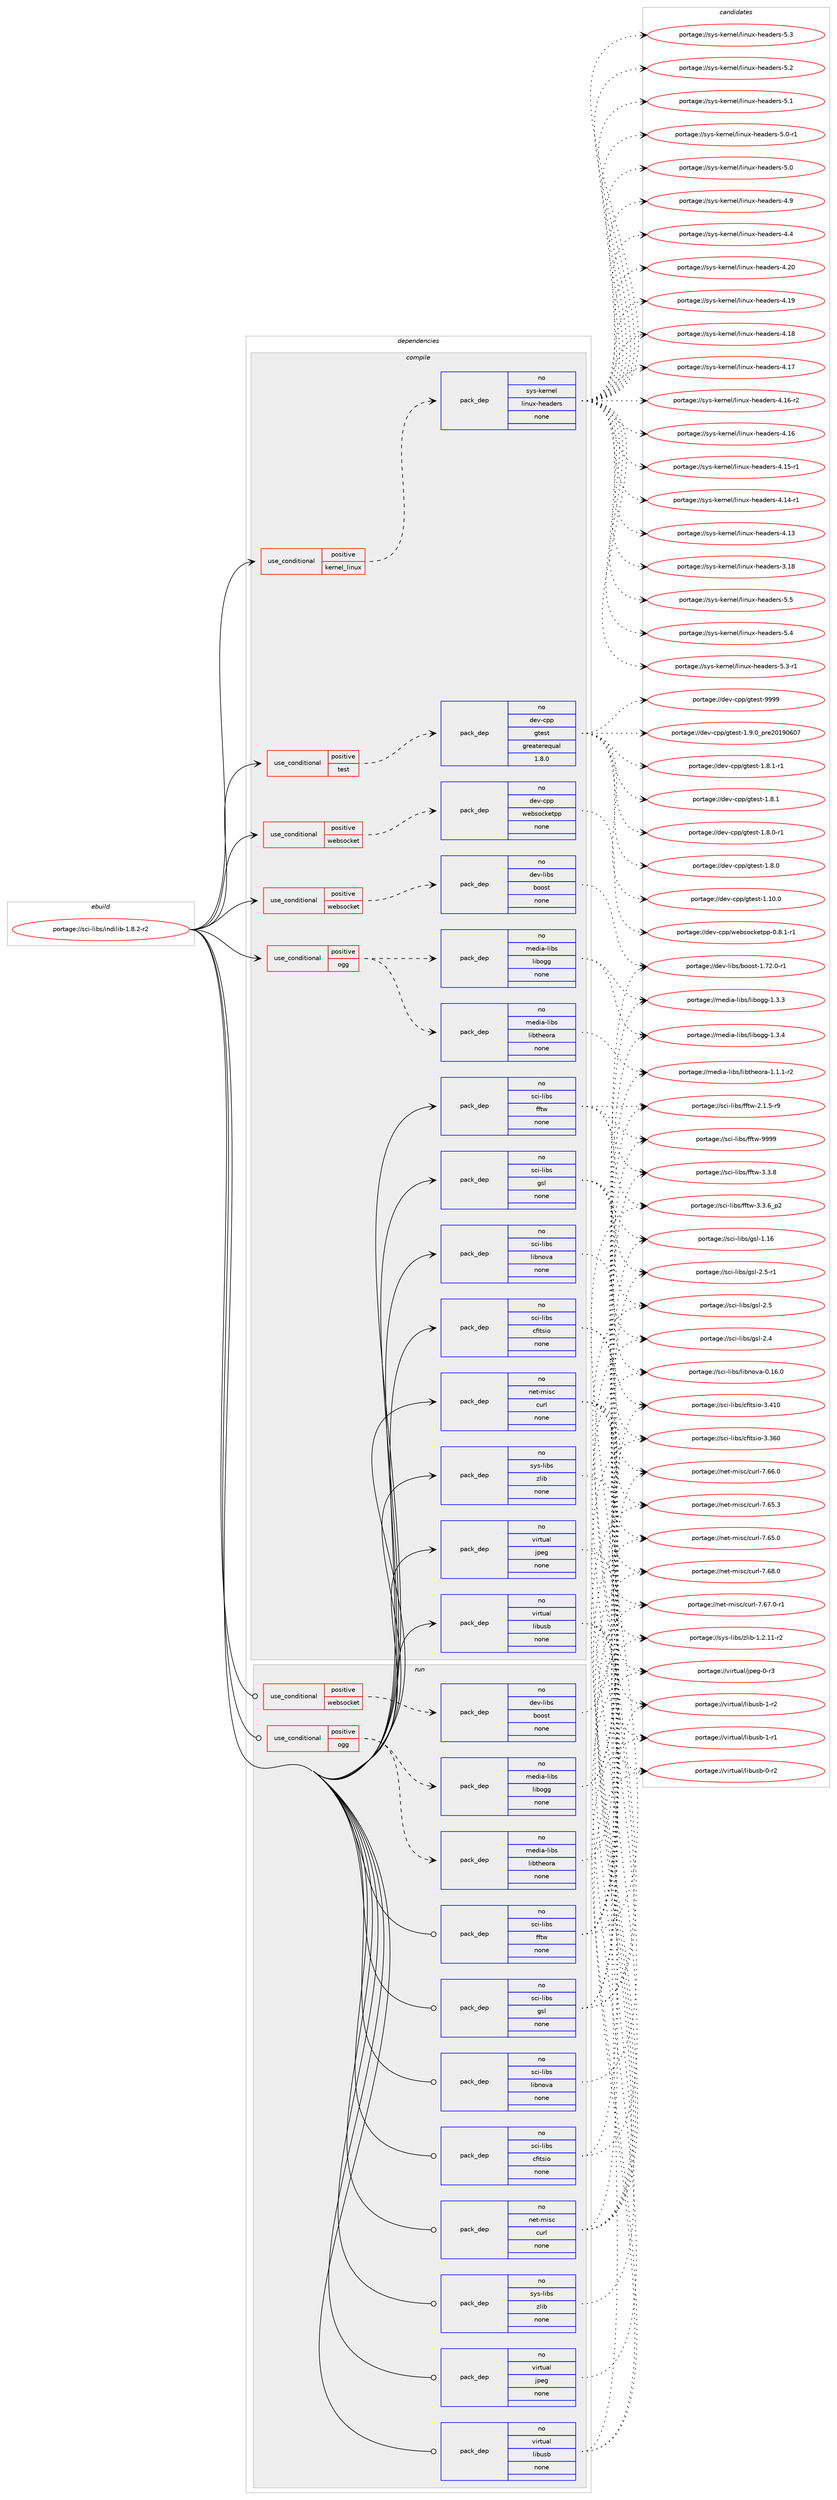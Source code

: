 digraph prolog {

# *************
# Graph options
# *************

newrank=true;
concentrate=true;
compound=true;
graph [rankdir=LR,fontname=Helvetica,fontsize=10,ranksep=1.5];#, ranksep=2.5, nodesep=0.2];
edge  [arrowhead=vee];
node  [fontname=Helvetica,fontsize=10];

# **********
# The ebuild
# **********

subgraph cluster_leftcol {
color=gray;
rank=same;
label=<<i>ebuild</i>>;
id [label="portage://sci-libs/indilib-1.8.2-r2", color=red, width=4, href="../sci-libs/indilib-1.8.2-r2.svg"];
}

# ****************
# The dependencies
# ****************

subgraph cluster_midcol {
color=gray;
label=<<i>dependencies</i>>;
subgraph cluster_compile {
fillcolor="#eeeeee";
style=filled;
label=<<i>compile</i>>;
subgraph cond16227 {
dependency81892 [label=<<TABLE BORDER="0" CELLBORDER="1" CELLSPACING="0" CELLPADDING="4"><TR><TD ROWSPAN="3" CELLPADDING="10">use_conditional</TD></TR><TR><TD>positive</TD></TR><TR><TD>kernel_linux</TD></TR></TABLE>>, shape=none, color=red];
subgraph pack64190 {
dependency81893 [label=<<TABLE BORDER="0" CELLBORDER="1" CELLSPACING="0" CELLPADDING="4" WIDTH="220"><TR><TD ROWSPAN="6" CELLPADDING="30">pack_dep</TD></TR><TR><TD WIDTH="110">no</TD></TR><TR><TD>sys-kernel</TD></TR><TR><TD>linux-headers</TD></TR><TR><TD>none</TD></TR><TR><TD></TD></TR></TABLE>>, shape=none, color=blue];
}
dependency81892:e -> dependency81893:w [weight=20,style="dashed",arrowhead="vee"];
}
id:e -> dependency81892:w [weight=20,style="solid",arrowhead="vee"];
subgraph cond16228 {
dependency81894 [label=<<TABLE BORDER="0" CELLBORDER="1" CELLSPACING="0" CELLPADDING="4"><TR><TD ROWSPAN="3" CELLPADDING="10">use_conditional</TD></TR><TR><TD>positive</TD></TR><TR><TD>ogg</TD></TR></TABLE>>, shape=none, color=red];
subgraph pack64191 {
dependency81895 [label=<<TABLE BORDER="0" CELLBORDER="1" CELLSPACING="0" CELLPADDING="4" WIDTH="220"><TR><TD ROWSPAN="6" CELLPADDING="30">pack_dep</TD></TR><TR><TD WIDTH="110">no</TD></TR><TR><TD>media-libs</TD></TR><TR><TD>libogg</TD></TR><TR><TD>none</TD></TR><TR><TD></TD></TR></TABLE>>, shape=none, color=blue];
}
dependency81894:e -> dependency81895:w [weight=20,style="dashed",arrowhead="vee"];
subgraph pack64192 {
dependency81896 [label=<<TABLE BORDER="0" CELLBORDER="1" CELLSPACING="0" CELLPADDING="4" WIDTH="220"><TR><TD ROWSPAN="6" CELLPADDING="30">pack_dep</TD></TR><TR><TD WIDTH="110">no</TD></TR><TR><TD>media-libs</TD></TR><TR><TD>libtheora</TD></TR><TR><TD>none</TD></TR><TR><TD></TD></TR></TABLE>>, shape=none, color=blue];
}
dependency81894:e -> dependency81896:w [weight=20,style="dashed",arrowhead="vee"];
}
id:e -> dependency81894:w [weight=20,style="solid",arrowhead="vee"];
subgraph cond16229 {
dependency81897 [label=<<TABLE BORDER="0" CELLBORDER="1" CELLSPACING="0" CELLPADDING="4"><TR><TD ROWSPAN="3" CELLPADDING="10">use_conditional</TD></TR><TR><TD>positive</TD></TR><TR><TD>test</TD></TR></TABLE>>, shape=none, color=red];
subgraph pack64193 {
dependency81898 [label=<<TABLE BORDER="0" CELLBORDER="1" CELLSPACING="0" CELLPADDING="4" WIDTH="220"><TR><TD ROWSPAN="6" CELLPADDING="30">pack_dep</TD></TR><TR><TD WIDTH="110">no</TD></TR><TR><TD>dev-cpp</TD></TR><TR><TD>gtest</TD></TR><TR><TD>greaterequal</TD></TR><TR><TD>1.8.0</TD></TR></TABLE>>, shape=none, color=blue];
}
dependency81897:e -> dependency81898:w [weight=20,style="dashed",arrowhead="vee"];
}
id:e -> dependency81897:w [weight=20,style="solid",arrowhead="vee"];
subgraph cond16230 {
dependency81899 [label=<<TABLE BORDER="0" CELLBORDER="1" CELLSPACING="0" CELLPADDING="4"><TR><TD ROWSPAN="3" CELLPADDING="10">use_conditional</TD></TR><TR><TD>positive</TD></TR><TR><TD>websocket</TD></TR></TABLE>>, shape=none, color=red];
subgraph pack64194 {
dependency81900 [label=<<TABLE BORDER="0" CELLBORDER="1" CELLSPACING="0" CELLPADDING="4" WIDTH="220"><TR><TD ROWSPAN="6" CELLPADDING="30">pack_dep</TD></TR><TR><TD WIDTH="110">no</TD></TR><TR><TD>dev-cpp</TD></TR><TR><TD>websocketpp</TD></TR><TR><TD>none</TD></TR><TR><TD></TD></TR></TABLE>>, shape=none, color=blue];
}
dependency81899:e -> dependency81900:w [weight=20,style="dashed",arrowhead="vee"];
}
id:e -> dependency81899:w [weight=20,style="solid",arrowhead="vee"];
subgraph cond16231 {
dependency81901 [label=<<TABLE BORDER="0" CELLBORDER="1" CELLSPACING="0" CELLPADDING="4"><TR><TD ROWSPAN="3" CELLPADDING="10">use_conditional</TD></TR><TR><TD>positive</TD></TR><TR><TD>websocket</TD></TR></TABLE>>, shape=none, color=red];
subgraph pack64195 {
dependency81902 [label=<<TABLE BORDER="0" CELLBORDER="1" CELLSPACING="0" CELLPADDING="4" WIDTH="220"><TR><TD ROWSPAN="6" CELLPADDING="30">pack_dep</TD></TR><TR><TD WIDTH="110">no</TD></TR><TR><TD>dev-libs</TD></TR><TR><TD>boost</TD></TR><TR><TD>none</TD></TR><TR><TD></TD></TR></TABLE>>, shape=none, color=blue];
}
dependency81901:e -> dependency81902:w [weight=20,style="dashed",arrowhead="vee"];
}
id:e -> dependency81901:w [weight=20,style="solid",arrowhead="vee"];
subgraph pack64196 {
dependency81903 [label=<<TABLE BORDER="0" CELLBORDER="1" CELLSPACING="0" CELLPADDING="4" WIDTH="220"><TR><TD ROWSPAN="6" CELLPADDING="30">pack_dep</TD></TR><TR><TD WIDTH="110">no</TD></TR><TR><TD>net-misc</TD></TR><TR><TD>curl</TD></TR><TR><TD>none</TD></TR><TR><TD></TD></TR></TABLE>>, shape=none, color=blue];
}
id:e -> dependency81903:w [weight=20,style="solid",arrowhead="vee"];
subgraph pack64197 {
dependency81904 [label=<<TABLE BORDER="0" CELLBORDER="1" CELLSPACING="0" CELLPADDING="4" WIDTH="220"><TR><TD ROWSPAN="6" CELLPADDING="30">pack_dep</TD></TR><TR><TD WIDTH="110">no</TD></TR><TR><TD>sci-libs</TD></TR><TR><TD>cfitsio</TD></TR><TR><TD>none</TD></TR><TR><TD></TD></TR></TABLE>>, shape=none, color=blue];
}
id:e -> dependency81904:w [weight=20,style="solid",arrowhead="vee"];
subgraph pack64198 {
dependency81905 [label=<<TABLE BORDER="0" CELLBORDER="1" CELLSPACING="0" CELLPADDING="4" WIDTH="220"><TR><TD ROWSPAN="6" CELLPADDING="30">pack_dep</TD></TR><TR><TD WIDTH="110">no</TD></TR><TR><TD>sci-libs</TD></TR><TR><TD>fftw</TD></TR><TR><TD>none</TD></TR><TR><TD></TD></TR></TABLE>>, shape=none, color=blue];
}
id:e -> dependency81905:w [weight=20,style="solid",arrowhead="vee"];
subgraph pack64199 {
dependency81906 [label=<<TABLE BORDER="0" CELLBORDER="1" CELLSPACING="0" CELLPADDING="4" WIDTH="220"><TR><TD ROWSPAN="6" CELLPADDING="30">pack_dep</TD></TR><TR><TD WIDTH="110">no</TD></TR><TR><TD>sci-libs</TD></TR><TR><TD>gsl</TD></TR><TR><TD>none</TD></TR><TR><TD></TD></TR></TABLE>>, shape=none, color=blue];
}
id:e -> dependency81906:w [weight=20,style="solid",arrowhead="vee"];
subgraph pack64200 {
dependency81907 [label=<<TABLE BORDER="0" CELLBORDER="1" CELLSPACING="0" CELLPADDING="4" WIDTH="220"><TR><TD ROWSPAN="6" CELLPADDING="30">pack_dep</TD></TR><TR><TD WIDTH="110">no</TD></TR><TR><TD>sci-libs</TD></TR><TR><TD>libnova</TD></TR><TR><TD>none</TD></TR><TR><TD></TD></TR></TABLE>>, shape=none, color=blue];
}
id:e -> dependency81907:w [weight=20,style="solid",arrowhead="vee"];
subgraph pack64201 {
dependency81908 [label=<<TABLE BORDER="0" CELLBORDER="1" CELLSPACING="0" CELLPADDING="4" WIDTH="220"><TR><TD ROWSPAN="6" CELLPADDING="30">pack_dep</TD></TR><TR><TD WIDTH="110">no</TD></TR><TR><TD>sys-libs</TD></TR><TR><TD>zlib</TD></TR><TR><TD>none</TD></TR><TR><TD></TD></TR></TABLE>>, shape=none, color=blue];
}
id:e -> dependency81908:w [weight=20,style="solid",arrowhead="vee"];
subgraph pack64202 {
dependency81909 [label=<<TABLE BORDER="0" CELLBORDER="1" CELLSPACING="0" CELLPADDING="4" WIDTH="220"><TR><TD ROWSPAN="6" CELLPADDING="30">pack_dep</TD></TR><TR><TD WIDTH="110">no</TD></TR><TR><TD>virtual</TD></TR><TR><TD>jpeg</TD></TR><TR><TD>none</TD></TR><TR><TD></TD></TR></TABLE>>, shape=none, color=blue];
}
id:e -> dependency81909:w [weight=20,style="solid",arrowhead="vee"];
subgraph pack64203 {
dependency81910 [label=<<TABLE BORDER="0" CELLBORDER="1" CELLSPACING="0" CELLPADDING="4" WIDTH="220"><TR><TD ROWSPAN="6" CELLPADDING="30">pack_dep</TD></TR><TR><TD WIDTH="110">no</TD></TR><TR><TD>virtual</TD></TR><TR><TD>libusb</TD></TR><TR><TD>none</TD></TR><TR><TD></TD></TR></TABLE>>, shape=none, color=blue];
}
id:e -> dependency81910:w [weight=20,style="solid",arrowhead="vee"];
}
subgraph cluster_compileandrun {
fillcolor="#eeeeee";
style=filled;
label=<<i>compile and run</i>>;
}
subgraph cluster_run {
fillcolor="#eeeeee";
style=filled;
label=<<i>run</i>>;
subgraph cond16232 {
dependency81911 [label=<<TABLE BORDER="0" CELLBORDER="1" CELLSPACING="0" CELLPADDING="4"><TR><TD ROWSPAN="3" CELLPADDING="10">use_conditional</TD></TR><TR><TD>positive</TD></TR><TR><TD>ogg</TD></TR></TABLE>>, shape=none, color=red];
subgraph pack64204 {
dependency81912 [label=<<TABLE BORDER="0" CELLBORDER="1" CELLSPACING="0" CELLPADDING="4" WIDTH="220"><TR><TD ROWSPAN="6" CELLPADDING="30">pack_dep</TD></TR><TR><TD WIDTH="110">no</TD></TR><TR><TD>media-libs</TD></TR><TR><TD>libogg</TD></TR><TR><TD>none</TD></TR><TR><TD></TD></TR></TABLE>>, shape=none, color=blue];
}
dependency81911:e -> dependency81912:w [weight=20,style="dashed",arrowhead="vee"];
subgraph pack64205 {
dependency81913 [label=<<TABLE BORDER="0" CELLBORDER="1" CELLSPACING="0" CELLPADDING="4" WIDTH="220"><TR><TD ROWSPAN="6" CELLPADDING="30">pack_dep</TD></TR><TR><TD WIDTH="110">no</TD></TR><TR><TD>media-libs</TD></TR><TR><TD>libtheora</TD></TR><TR><TD>none</TD></TR><TR><TD></TD></TR></TABLE>>, shape=none, color=blue];
}
dependency81911:e -> dependency81913:w [weight=20,style="dashed",arrowhead="vee"];
}
id:e -> dependency81911:w [weight=20,style="solid",arrowhead="odot"];
subgraph cond16233 {
dependency81914 [label=<<TABLE BORDER="0" CELLBORDER="1" CELLSPACING="0" CELLPADDING="4"><TR><TD ROWSPAN="3" CELLPADDING="10">use_conditional</TD></TR><TR><TD>positive</TD></TR><TR><TD>websocket</TD></TR></TABLE>>, shape=none, color=red];
subgraph pack64206 {
dependency81915 [label=<<TABLE BORDER="0" CELLBORDER="1" CELLSPACING="0" CELLPADDING="4" WIDTH="220"><TR><TD ROWSPAN="6" CELLPADDING="30">pack_dep</TD></TR><TR><TD WIDTH="110">no</TD></TR><TR><TD>dev-libs</TD></TR><TR><TD>boost</TD></TR><TR><TD>none</TD></TR><TR><TD></TD></TR></TABLE>>, shape=none, color=blue];
}
dependency81914:e -> dependency81915:w [weight=20,style="dashed",arrowhead="vee"];
}
id:e -> dependency81914:w [weight=20,style="solid",arrowhead="odot"];
subgraph pack64207 {
dependency81916 [label=<<TABLE BORDER="0" CELLBORDER="1" CELLSPACING="0" CELLPADDING="4" WIDTH="220"><TR><TD ROWSPAN="6" CELLPADDING="30">pack_dep</TD></TR><TR><TD WIDTH="110">no</TD></TR><TR><TD>net-misc</TD></TR><TR><TD>curl</TD></TR><TR><TD>none</TD></TR><TR><TD></TD></TR></TABLE>>, shape=none, color=blue];
}
id:e -> dependency81916:w [weight=20,style="solid",arrowhead="odot"];
subgraph pack64208 {
dependency81917 [label=<<TABLE BORDER="0" CELLBORDER="1" CELLSPACING="0" CELLPADDING="4" WIDTH="220"><TR><TD ROWSPAN="6" CELLPADDING="30">pack_dep</TD></TR><TR><TD WIDTH="110">no</TD></TR><TR><TD>sci-libs</TD></TR><TR><TD>cfitsio</TD></TR><TR><TD>none</TD></TR><TR><TD></TD></TR></TABLE>>, shape=none, color=blue];
}
id:e -> dependency81917:w [weight=20,style="solid",arrowhead="odot"];
subgraph pack64209 {
dependency81918 [label=<<TABLE BORDER="0" CELLBORDER="1" CELLSPACING="0" CELLPADDING="4" WIDTH="220"><TR><TD ROWSPAN="6" CELLPADDING="30">pack_dep</TD></TR><TR><TD WIDTH="110">no</TD></TR><TR><TD>sci-libs</TD></TR><TR><TD>fftw</TD></TR><TR><TD>none</TD></TR><TR><TD></TD></TR></TABLE>>, shape=none, color=blue];
}
id:e -> dependency81918:w [weight=20,style="solid",arrowhead="odot"];
subgraph pack64210 {
dependency81919 [label=<<TABLE BORDER="0" CELLBORDER="1" CELLSPACING="0" CELLPADDING="4" WIDTH="220"><TR><TD ROWSPAN="6" CELLPADDING="30">pack_dep</TD></TR><TR><TD WIDTH="110">no</TD></TR><TR><TD>sci-libs</TD></TR><TR><TD>gsl</TD></TR><TR><TD>none</TD></TR><TR><TD></TD></TR></TABLE>>, shape=none, color=blue];
}
id:e -> dependency81919:w [weight=20,style="solid",arrowhead="odot"];
subgraph pack64211 {
dependency81920 [label=<<TABLE BORDER="0" CELLBORDER="1" CELLSPACING="0" CELLPADDING="4" WIDTH="220"><TR><TD ROWSPAN="6" CELLPADDING="30">pack_dep</TD></TR><TR><TD WIDTH="110">no</TD></TR><TR><TD>sci-libs</TD></TR><TR><TD>libnova</TD></TR><TR><TD>none</TD></TR><TR><TD></TD></TR></TABLE>>, shape=none, color=blue];
}
id:e -> dependency81920:w [weight=20,style="solid",arrowhead="odot"];
subgraph pack64212 {
dependency81921 [label=<<TABLE BORDER="0" CELLBORDER="1" CELLSPACING="0" CELLPADDING="4" WIDTH="220"><TR><TD ROWSPAN="6" CELLPADDING="30">pack_dep</TD></TR><TR><TD WIDTH="110">no</TD></TR><TR><TD>sys-libs</TD></TR><TR><TD>zlib</TD></TR><TR><TD>none</TD></TR><TR><TD></TD></TR></TABLE>>, shape=none, color=blue];
}
id:e -> dependency81921:w [weight=20,style="solid",arrowhead="odot"];
subgraph pack64213 {
dependency81922 [label=<<TABLE BORDER="0" CELLBORDER="1" CELLSPACING="0" CELLPADDING="4" WIDTH="220"><TR><TD ROWSPAN="6" CELLPADDING="30">pack_dep</TD></TR><TR><TD WIDTH="110">no</TD></TR><TR><TD>virtual</TD></TR><TR><TD>jpeg</TD></TR><TR><TD>none</TD></TR><TR><TD></TD></TR></TABLE>>, shape=none, color=blue];
}
id:e -> dependency81922:w [weight=20,style="solid",arrowhead="odot"];
subgraph pack64214 {
dependency81923 [label=<<TABLE BORDER="0" CELLBORDER="1" CELLSPACING="0" CELLPADDING="4" WIDTH="220"><TR><TD ROWSPAN="6" CELLPADDING="30">pack_dep</TD></TR><TR><TD WIDTH="110">no</TD></TR><TR><TD>virtual</TD></TR><TR><TD>libusb</TD></TR><TR><TD>none</TD></TR><TR><TD></TD></TR></TABLE>>, shape=none, color=blue];
}
id:e -> dependency81923:w [weight=20,style="solid",arrowhead="odot"];
}
}

# **************
# The candidates
# **************

subgraph cluster_choices {
rank=same;
color=gray;
label=<<i>candidates</i>>;

subgraph choice64190 {
color=black;
nodesep=1;
choice1151211154510710111411010110847108105110117120451041019710010111411545534653 [label="portage://sys-kernel/linux-headers-5.5", color=red, width=4,href="../sys-kernel/linux-headers-5.5.svg"];
choice1151211154510710111411010110847108105110117120451041019710010111411545534652 [label="portage://sys-kernel/linux-headers-5.4", color=red, width=4,href="../sys-kernel/linux-headers-5.4.svg"];
choice11512111545107101114110101108471081051101171204510410197100101114115455346514511449 [label="portage://sys-kernel/linux-headers-5.3-r1", color=red, width=4,href="../sys-kernel/linux-headers-5.3-r1.svg"];
choice1151211154510710111411010110847108105110117120451041019710010111411545534651 [label="portage://sys-kernel/linux-headers-5.3", color=red, width=4,href="../sys-kernel/linux-headers-5.3.svg"];
choice1151211154510710111411010110847108105110117120451041019710010111411545534650 [label="portage://sys-kernel/linux-headers-5.2", color=red, width=4,href="../sys-kernel/linux-headers-5.2.svg"];
choice1151211154510710111411010110847108105110117120451041019710010111411545534649 [label="portage://sys-kernel/linux-headers-5.1", color=red, width=4,href="../sys-kernel/linux-headers-5.1.svg"];
choice11512111545107101114110101108471081051101171204510410197100101114115455346484511449 [label="portage://sys-kernel/linux-headers-5.0-r1", color=red, width=4,href="../sys-kernel/linux-headers-5.0-r1.svg"];
choice1151211154510710111411010110847108105110117120451041019710010111411545534648 [label="portage://sys-kernel/linux-headers-5.0", color=red, width=4,href="../sys-kernel/linux-headers-5.0.svg"];
choice1151211154510710111411010110847108105110117120451041019710010111411545524657 [label="portage://sys-kernel/linux-headers-4.9", color=red, width=4,href="../sys-kernel/linux-headers-4.9.svg"];
choice1151211154510710111411010110847108105110117120451041019710010111411545524652 [label="portage://sys-kernel/linux-headers-4.4", color=red, width=4,href="../sys-kernel/linux-headers-4.4.svg"];
choice115121115451071011141101011084710810511011712045104101971001011141154552465048 [label="portage://sys-kernel/linux-headers-4.20", color=red, width=4,href="../sys-kernel/linux-headers-4.20.svg"];
choice115121115451071011141101011084710810511011712045104101971001011141154552464957 [label="portage://sys-kernel/linux-headers-4.19", color=red, width=4,href="../sys-kernel/linux-headers-4.19.svg"];
choice115121115451071011141101011084710810511011712045104101971001011141154552464956 [label="portage://sys-kernel/linux-headers-4.18", color=red, width=4,href="../sys-kernel/linux-headers-4.18.svg"];
choice115121115451071011141101011084710810511011712045104101971001011141154552464955 [label="portage://sys-kernel/linux-headers-4.17", color=red, width=4,href="../sys-kernel/linux-headers-4.17.svg"];
choice1151211154510710111411010110847108105110117120451041019710010111411545524649544511450 [label="portage://sys-kernel/linux-headers-4.16-r2", color=red, width=4,href="../sys-kernel/linux-headers-4.16-r2.svg"];
choice115121115451071011141101011084710810511011712045104101971001011141154552464954 [label="portage://sys-kernel/linux-headers-4.16", color=red, width=4,href="../sys-kernel/linux-headers-4.16.svg"];
choice1151211154510710111411010110847108105110117120451041019710010111411545524649534511449 [label="portage://sys-kernel/linux-headers-4.15-r1", color=red, width=4,href="../sys-kernel/linux-headers-4.15-r1.svg"];
choice1151211154510710111411010110847108105110117120451041019710010111411545524649524511449 [label="portage://sys-kernel/linux-headers-4.14-r1", color=red, width=4,href="../sys-kernel/linux-headers-4.14-r1.svg"];
choice115121115451071011141101011084710810511011712045104101971001011141154552464951 [label="portage://sys-kernel/linux-headers-4.13", color=red, width=4,href="../sys-kernel/linux-headers-4.13.svg"];
choice115121115451071011141101011084710810511011712045104101971001011141154551464956 [label="portage://sys-kernel/linux-headers-3.18", color=red, width=4,href="../sys-kernel/linux-headers-3.18.svg"];
dependency81893:e -> choice1151211154510710111411010110847108105110117120451041019710010111411545534653:w [style=dotted,weight="100"];
dependency81893:e -> choice1151211154510710111411010110847108105110117120451041019710010111411545534652:w [style=dotted,weight="100"];
dependency81893:e -> choice11512111545107101114110101108471081051101171204510410197100101114115455346514511449:w [style=dotted,weight="100"];
dependency81893:e -> choice1151211154510710111411010110847108105110117120451041019710010111411545534651:w [style=dotted,weight="100"];
dependency81893:e -> choice1151211154510710111411010110847108105110117120451041019710010111411545534650:w [style=dotted,weight="100"];
dependency81893:e -> choice1151211154510710111411010110847108105110117120451041019710010111411545534649:w [style=dotted,weight="100"];
dependency81893:e -> choice11512111545107101114110101108471081051101171204510410197100101114115455346484511449:w [style=dotted,weight="100"];
dependency81893:e -> choice1151211154510710111411010110847108105110117120451041019710010111411545534648:w [style=dotted,weight="100"];
dependency81893:e -> choice1151211154510710111411010110847108105110117120451041019710010111411545524657:w [style=dotted,weight="100"];
dependency81893:e -> choice1151211154510710111411010110847108105110117120451041019710010111411545524652:w [style=dotted,weight="100"];
dependency81893:e -> choice115121115451071011141101011084710810511011712045104101971001011141154552465048:w [style=dotted,weight="100"];
dependency81893:e -> choice115121115451071011141101011084710810511011712045104101971001011141154552464957:w [style=dotted,weight="100"];
dependency81893:e -> choice115121115451071011141101011084710810511011712045104101971001011141154552464956:w [style=dotted,weight="100"];
dependency81893:e -> choice115121115451071011141101011084710810511011712045104101971001011141154552464955:w [style=dotted,weight="100"];
dependency81893:e -> choice1151211154510710111411010110847108105110117120451041019710010111411545524649544511450:w [style=dotted,weight="100"];
dependency81893:e -> choice115121115451071011141101011084710810511011712045104101971001011141154552464954:w [style=dotted,weight="100"];
dependency81893:e -> choice1151211154510710111411010110847108105110117120451041019710010111411545524649534511449:w [style=dotted,weight="100"];
dependency81893:e -> choice1151211154510710111411010110847108105110117120451041019710010111411545524649524511449:w [style=dotted,weight="100"];
dependency81893:e -> choice115121115451071011141101011084710810511011712045104101971001011141154552464951:w [style=dotted,weight="100"];
dependency81893:e -> choice115121115451071011141101011084710810511011712045104101971001011141154551464956:w [style=dotted,weight="100"];
}
subgraph choice64191 {
color=black;
nodesep=1;
choice1091011001059745108105981154710810598111103103454946514652 [label="portage://media-libs/libogg-1.3.4", color=red, width=4,href="../media-libs/libogg-1.3.4.svg"];
choice1091011001059745108105981154710810598111103103454946514651 [label="portage://media-libs/libogg-1.3.3", color=red, width=4,href="../media-libs/libogg-1.3.3.svg"];
dependency81895:e -> choice1091011001059745108105981154710810598111103103454946514652:w [style=dotted,weight="100"];
dependency81895:e -> choice1091011001059745108105981154710810598111103103454946514651:w [style=dotted,weight="100"];
}
subgraph choice64192 {
color=black;
nodesep=1;
choice1091011001059745108105981154710810598116104101111114974549464946494511450 [label="portage://media-libs/libtheora-1.1.1-r2", color=red, width=4,href="../media-libs/libtheora-1.1.1-r2.svg"];
dependency81896:e -> choice1091011001059745108105981154710810598116104101111114974549464946494511450:w [style=dotted,weight="100"];
}
subgraph choice64193 {
color=black;
nodesep=1;
choice1001011184599112112471031161011151164557575757 [label="portage://dev-cpp/gtest-9999", color=red, width=4,href="../dev-cpp/gtest-9999.svg"];
choice100101118459911211247103116101115116454946574648951121141015048495748544855 [label="portage://dev-cpp/gtest-1.9.0_pre20190607", color=red, width=4,href="../dev-cpp/gtest-1.9.0_pre20190607.svg"];
choice1001011184599112112471031161011151164549465646494511449 [label="portage://dev-cpp/gtest-1.8.1-r1", color=red, width=4,href="../dev-cpp/gtest-1.8.1-r1.svg"];
choice100101118459911211247103116101115116454946564649 [label="portage://dev-cpp/gtest-1.8.1", color=red, width=4,href="../dev-cpp/gtest-1.8.1.svg"];
choice1001011184599112112471031161011151164549465646484511449 [label="portage://dev-cpp/gtest-1.8.0-r1", color=red, width=4,href="../dev-cpp/gtest-1.8.0-r1.svg"];
choice100101118459911211247103116101115116454946564648 [label="portage://dev-cpp/gtest-1.8.0", color=red, width=4,href="../dev-cpp/gtest-1.8.0.svg"];
choice10010111845991121124710311610111511645494649484648 [label="portage://dev-cpp/gtest-1.10.0", color=red, width=4,href="../dev-cpp/gtest-1.10.0.svg"];
dependency81898:e -> choice1001011184599112112471031161011151164557575757:w [style=dotted,weight="100"];
dependency81898:e -> choice100101118459911211247103116101115116454946574648951121141015048495748544855:w [style=dotted,weight="100"];
dependency81898:e -> choice1001011184599112112471031161011151164549465646494511449:w [style=dotted,weight="100"];
dependency81898:e -> choice100101118459911211247103116101115116454946564649:w [style=dotted,weight="100"];
dependency81898:e -> choice1001011184599112112471031161011151164549465646484511449:w [style=dotted,weight="100"];
dependency81898:e -> choice100101118459911211247103116101115116454946564648:w [style=dotted,weight="100"];
dependency81898:e -> choice10010111845991121124710311610111511645494649484648:w [style=dotted,weight="100"];
}
subgraph choice64194 {
color=black;
nodesep=1;
choice10010111845991121124711910198115111991071011161121124548465646494511449 [label="portage://dev-cpp/websocketpp-0.8.1-r1", color=red, width=4,href="../dev-cpp/websocketpp-0.8.1-r1.svg"];
dependency81900:e -> choice10010111845991121124711910198115111991071011161121124548465646494511449:w [style=dotted,weight="100"];
}
subgraph choice64195 {
color=black;
nodesep=1;
choice10010111845108105981154798111111115116454946555046484511449 [label="portage://dev-libs/boost-1.72.0-r1", color=red, width=4,href="../dev-libs/boost-1.72.0-r1.svg"];
dependency81902:e -> choice10010111845108105981154798111111115116454946555046484511449:w [style=dotted,weight="100"];
}
subgraph choice64196 {
color=black;
nodesep=1;
choice1101011164510910511599479911711410845554654564648 [label="portage://net-misc/curl-7.68.0", color=red, width=4,href="../net-misc/curl-7.68.0.svg"];
choice11010111645109105115994799117114108455546545546484511449 [label="portage://net-misc/curl-7.67.0-r1", color=red, width=4,href="../net-misc/curl-7.67.0-r1.svg"];
choice1101011164510910511599479911711410845554654544648 [label="portage://net-misc/curl-7.66.0", color=red, width=4,href="../net-misc/curl-7.66.0.svg"];
choice1101011164510910511599479911711410845554654534651 [label="portage://net-misc/curl-7.65.3", color=red, width=4,href="../net-misc/curl-7.65.3.svg"];
choice1101011164510910511599479911711410845554654534648 [label="portage://net-misc/curl-7.65.0", color=red, width=4,href="../net-misc/curl-7.65.0.svg"];
dependency81903:e -> choice1101011164510910511599479911711410845554654564648:w [style=dotted,weight="100"];
dependency81903:e -> choice11010111645109105115994799117114108455546545546484511449:w [style=dotted,weight="100"];
dependency81903:e -> choice1101011164510910511599479911711410845554654544648:w [style=dotted,weight="100"];
dependency81903:e -> choice1101011164510910511599479911711410845554654534651:w [style=dotted,weight="100"];
dependency81903:e -> choice1101011164510910511599479911711410845554654534648:w [style=dotted,weight="100"];
}
subgraph choice64197 {
color=black;
nodesep=1;
choice1159910545108105981154799102105116115105111455146524948 [label="portage://sci-libs/cfitsio-3.410", color=red, width=4,href="../sci-libs/cfitsio-3.410.svg"];
choice1159910545108105981154799102105116115105111455146515448 [label="portage://sci-libs/cfitsio-3.360", color=red, width=4,href="../sci-libs/cfitsio-3.360.svg"];
dependency81904:e -> choice1159910545108105981154799102105116115105111455146524948:w [style=dotted,weight="100"];
dependency81904:e -> choice1159910545108105981154799102105116115105111455146515448:w [style=dotted,weight="100"];
}
subgraph choice64198 {
color=black;
nodesep=1;
choice115991054510810598115471021021161194557575757 [label="portage://sci-libs/fftw-9999", color=red, width=4,href="../sci-libs/fftw-9999.svg"];
choice11599105451081059811547102102116119455146514656 [label="portage://sci-libs/fftw-3.3.8", color=red, width=4,href="../sci-libs/fftw-3.3.8.svg"];
choice115991054510810598115471021021161194551465146549511250 [label="portage://sci-libs/fftw-3.3.6_p2", color=red, width=4,href="../sci-libs/fftw-3.3.6_p2.svg"];
choice115991054510810598115471021021161194550464946534511457 [label="portage://sci-libs/fftw-2.1.5-r9", color=red, width=4,href="../sci-libs/fftw-2.1.5-r9.svg"];
dependency81905:e -> choice115991054510810598115471021021161194557575757:w [style=dotted,weight="100"];
dependency81905:e -> choice11599105451081059811547102102116119455146514656:w [style=dotted,weight="100"];
dependency81905:e -> choice115991054510810598115471021021161194551465146549511250:w [style=dotted,weight="100"];
dependency81905:e -> choice115991054510810598115471021021161194550464946534511457:w [style=dotted,weight="100"];
}
subgraph choice64199 {
color=black;
nodesep=1;
choice11599105451081059811547103115108455046534511449 [label="portage://sci-libs/gsl-2.5-r1", color=red, width=4,href="../sci-libs/gsl-2.5-r1.svg"];
choice1159910545108105981154710311510845504653 [label="portage://sci-libs/gsl-2.5", color=red, width=4,href="../sci-libs/gsl-2.5.svg"];
choice1159910545108105981154710311510845504652 [label="portage://sci-libs/gsl-2.4", color=red, width=4,href="../sci-libs/gsl-2.4.svg"];
choice115991054510810598115471031151084549464954 [label="portage://sci-libs/gsl-1.16", color=red, width=4,href="../sci-libs/gsl-1.16.svg"];
dependency81906:e -> choice11599105451081059811547103115108455046534511449:w [style=dotted,weight="100"];
dependency81906:e -> choice1159910545108105981154710311510845504653:w [style=dotted,weight="100"];
dependency81906:e -> choice1159910545108105981154710311510845504652:w [style=dotted,weight="100"];
dependency81906:e -> choice115991054510810598115471031151084549464954:w [style=dotted,weight="100"];
}
subgraph choice64200 {
color=black;
nodesep=1;
choice11599105451081059811547108105981101111189745484649544648 [label="portage://sci-libs/libnova-0.16.0", color=red, width=4,href="../sci-libs/libnova-0.16.0.svg"];
dependency81907:e -> choice11599105451081059811547108105981101111189745484649544648:w [style=dotted,weight="100"];
}
subgraph choice64201 {
color=black;
nodesep=1;
choice11512111545108105981154712210810598454946504649494511450 [label="portage://sys-libs/zlib-1.2.11-r2", color=red, width=4,href="../sys-libs/zlib-1.2.11-r2.svg"];
dependency81908:e -> choice11512111545108105981154712210810598454946504649494511450:w [style=dotted,weight="100"];
}
subgraph choice64202 {
color=black;
nodesep=1;
choice118105114116117971084710611210110345484511451 [label="portage://virtual/jpeg-0-r3", color=red, width=4,href="../virtual/jpeg-0-r3.svg"];
dependency81909:e -> choice118105114116117971084710611210110345484511451:w [style=dotted,weight="100"];
}
subgraph choice64203 {
color=black;
nodesep=1;
choice1181051141161179710847108105981171159845494511450 [label="portage://virtual/libusb-1-r2", color=red, width=4,href="../virtual/libusb-1-r2.svg"];
choice1181051141161179710847108105981171159845494511449 [label="portage://virtual/libusb-1-r1", color=red, width=4,href="../virtual/libusb-1-r1.svg"];
choice1181051141161179710847108105981171159845484511450 [label="portage://virtual/libusb-0-r2", color=red, width=4,href="../virtual/libusb-0-r2.svg"];
dependency81910:e -> choice1181051141161179710847108105981171159845494511450:w [style=dotted,weight="100"];
dependency81910:e -> choice1181051141161179710847108105981171159845494511449:w [style=dotted,weight="100"];
dependency81910:e -> choice1181051141161179710847108105981171159845484511450:w [style=dotted,weight="100"];
}
subgraph choice64204 {
color=black;
nodesep=1;
choice1091011001059745108105981154710810598111103103454946514652 [label="portage://media-libs/libogg-1.3.4", color=red, width=4,href="../media-libs/libogg-1.3.4.svg"];
choice1091011001059745108105981154710810598111103103454946514651 [label="portage://media-libs/libogg-1.3.3", color=red, width=4,href="../media-libs/libogg-1.3.3.svg"];
dependency81912:e -> choice1091011001059745108105981154710810598111103103454946514652:w [style=dotted,weight="100"];
dependency81912:e -> choice1091011001059745108105981154710810598111103103454946514651:w [style=dotted,weight="100"];
}
subgraph choice64205 {
color=black;
nodesep=1;
choice1091011001059745108105981154710810598116104101111114974549464946494511450 [label="portage://media-libs/libtheora-1.1.1-r2", color=red, width=4,href="../media-libs/libtheora-1.1.1-r2.svg"];
dependency81913:e -> choice1091011001059745108105981154710810598116104101111114974549464946494511450:w [style=dotted,weight="100"];
}
subgraph choice64206 {
color=black;
nodesep=1;
choice10010111845108105981154798111111115116454946555046484511449 [label="portage://dev-libs/boost-1.72.0-r1", color=red, width=4,href="../dev-libs/boost-1.72.0-r1.svg"];
dependency81915:e -> choice10010111845108105981154798111111115116454946555046484511449:w [style=dotted,weight="100"];
}
subgraph choice64207 {
color=black;
nodesep=1;
choice1101011164510910511599479911711410845554654564648 [label="portage://net-misc/curl-7.68.0", color=red, width=4,href="../net-misc/curl-7.68.0.svg"];
choice11010111645109105115994799117114108455546545546484511449 [label="portage://net-misc/curl-7.67.0-r1", color=red, width=4,href="../net-misc/curl-7.67.0-r1.svg"];
choice1101011164510910511599479911711410845554654544648 [label="portage://net-misc/curl-7.66.0", color=red, width=4,href="../net-misc/curl-7.66.0.svg"];
choice1101011164510910511599479911711410845554654534651 [label="portage://net-misc/curl-7.65.3", color=red, width=4,href="../net-misc/curl-7.65.3.svg"];
choice1101011164510910511599479911711410845554654534648 [label="portage://net-misc/curl-7.65.0", color=red, width=4,href="../net-misc/curl-7.65.0.svg"];
dependency81916:e -> choice1101011164510910511599479911711410845554654564648:w [style=dotted,weight="100"];
dependency81916:e -> choice11010111645109105115994799117114108455546545546484511449:w [style=dotted,weight="100"];
dependency81916:e -> choice1101011164510910511599479911711410845554654544648:w [style=dotted,weight="100"];
dependency81916:e -> choice1101011164510910511599479911711410845554654534651:w [style=dotted,weight="100"];
dependency81916:e -> choice1101011164510910511599479911711410845554654534648:w [style=dotted,weight="100"];
}
subgraph choice64208 {
color=black;
nodesep=1;
choice1159910545108105981154799102105116115105111455146524948 [label="portage://sci-libs/cfitsio-3.410", color=red, width=4,href="../sci-libs/cfitsio-3.410.svg"];
choice1159910545108105981154799102105116115105111455146515448 [label="portage://sci-libs/cfitsio-3.360", color=red, width=4,href="../sci-libs/cfitsio-3.360.svg"];
dependency81917:e -> choice1159910545108105981154799102105116115105111455146524948:w [style=dotted,weight="100"];
dependency81917:e -> choice1159910545108105981154799102105116115105111455146515448:w [style=dotted,weight="100"];
}
subgraph choice64209 {
color=black;
nodesep=1;
choice115991054510810598115471021021161194557575757 [label="portage://sci-libs/fftw-9999", color=red, width=4,href="../sci-libs/fftw-9999.svg"];
choice11599105451081059811547102102116119455146514656 [label="portage://sci-libs/fftw-3.3.8", color=red, width=4,href="../sci-libs/fftw-3.3.8.svg"];
choice115991054510810598115471021021161194551465146549511250 [label="portage://sci-libs/fftw-3.3.6_p2", color=red, width=4,href="../sci-libs/fftw-3.3.6_p2.svg"];
choice115991054510810598115471021021161194550464946534511457 [label="portage://sci-libs/fftw-2.1.5-r9", color=red, width=4,href="../sci-libs/fftw-2.1.5-r9.svg"];
dependency81918:e -> choice115991054510810598115471021021161194557575757:w [style=dotted,weight="100"];
dependency81918:e -> choice11599105451081059811547102102116119455146514656:w [style=dotted,weight="100"];
dependency81918:e -> choice115991054510810598115471021021161194551465146549511250:w [style=dotted,weight="100"];
dependency81918:e -> choice115991054510810598115471021021161194550464946534511457:w [style=dotted,weight="100"];
}
subgraph choice64210 {
color=black;
nodesep=1;
choice11599105451081059811547103115108455046534511449 [label="portage://sci-libs/gsl-2.5-r1", color=red, width=4,href="../sci-libs/gsl-2.5-r1.svg"];
choice1159910545108105981154710311510845504653 [label="portage://sci-libs/gsl-2.5", color=red, width=4,href="../sci-libs/gsl-2.5.svg"];
choice1159910545108105981154710311510845504652 [label="portage://sci-libs/gsl-2.4", color=red, width=4,href="../sci-libs/gsl-2.4.svg"];
choice115991054510810598115471031151084549464954 [label="portage://sci-libs/gsl-1.16", color=red, width=4,href="../sci-libs/gsl-1.16.svg"];
dependency81919:e -> choice11599105451081059811547103115108455046534511449:w [style=dotted,weight="100"];
dependency81919:e -> choice1159910545108105981154710311510845504653:w [style=dotted,weight="100"];
dependency81919:e -> choice1159910545108105981154710311510845504652:w [style=dotted,weight="100"];
dependency81919:e -> choice115991054510810598115471031151084549464954:w [style=dotted,weight="100"];
}
subgraph choice64211 {
color=black;
nodesep=1;
choice11599105451081059811547108105981101111189745484649544648 [label="portage://sci-libs/libnova-0.16.0", color=red, width=4,href="../sci-libs/libnova-0.16.0.svg"];
dependency81920:e -> choice11599105451081059811547108105981101111189745484649544648:w [style=dotted,weight="100"];
}
subgraph choice64212 {
color=black;
nodesep=1;
choice11512111545108105981154712210810598454946504649494511450 [label="portage://sys-libs/zlib-1.2.11-r2", color=red, width=4,href="../sys-libs/zlib-1.2.11-r2.svg"];
dependency81921:e -> choice11512111545108105981154712210810598454946504649494511450:w [style=dotted,weight="100"];
}
subgraph choice64213 {
color=black;
nodesep=1;
choice118105114116117971084710611210110345484511451 [label="portage://virtual/jpeg-0-r3", color=red, width=4,href="../virtual/jpeg-0-r3.svg"];
dependency81922:e -> choice118105114116117971084710611210110345484511451:w [style=dotted,weight="100"];
}
subgraph choice64214 {
color=black;
nodesep=1;
choice1181051141161179710847108105981171159845494511450 [label="portage://virtual/libusb-1-r2", color=red, width=4,href="../virtual/libusb-1-r2.svg"];
choice1181051141161179710847108105981171159845494511449 [label="portage://virtual/libusb-1-r1", color=red, width=4,href="../virtual/libusb-1-r1.svg"];
choice1181051141161179710847108105981171159845484511450 [label="portage://virtual/libusb-0-r2", color=red, width=4,href="../virtual/libusb-0-r2.svg"];
dependency81923:e -> choice1181051141161179710847108105981171159845494511450:w [style=dotted,weight="100"];
dependency81923:e -> choice1181051141161179710847108105981171159845494511449:w [style=dotted,weight="100"];
dependency81923:e -> choice1181051141161179710847108105981171159845484511450:w [style=dotted,weight="100"];
}
}

}

